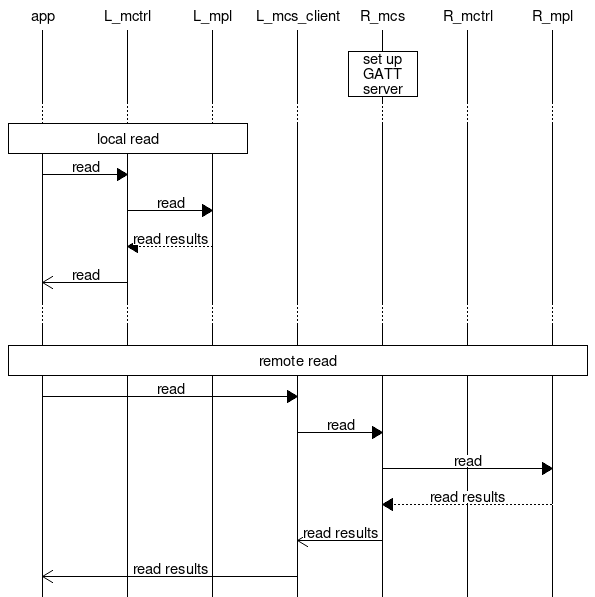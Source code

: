 # Overview over Media Control Service in the VCS pattern

msc {

    app, L_mctrl, L_mpl, L_mcs_client, R_mcs, R_mctrl, R_mpl;
    |||;

    R_mcs box R_mcs [ label = "set up GATT server" ];
    ...;

    app box L_mpl [ label = "local read" ];
    app=>L_mctrl [ label = "read" ];
    L_mctrl=>L_mpl [ label = "read" ];
    L_mctrl<<L_mpl  [ label = "read results" ];
    app<<=L_mctrl [ label = "read" ];
    ...;


    |||;
    app box R_mpl [ label = "remote read" ];
    app=>L_mcs_client [ label = "read" ];
    L_mcs_client=>R_mcs [ label = "read" ];
    R_mcs=>R_mpl [ label = "read" ];
    R_mcs<<R_mpl  [ label = "read results" ];
    L_mcs_client<<=R_mcs  [ label = "read results" ];
    app<<=L_mcs_client  [ label = "read results" ];

}
